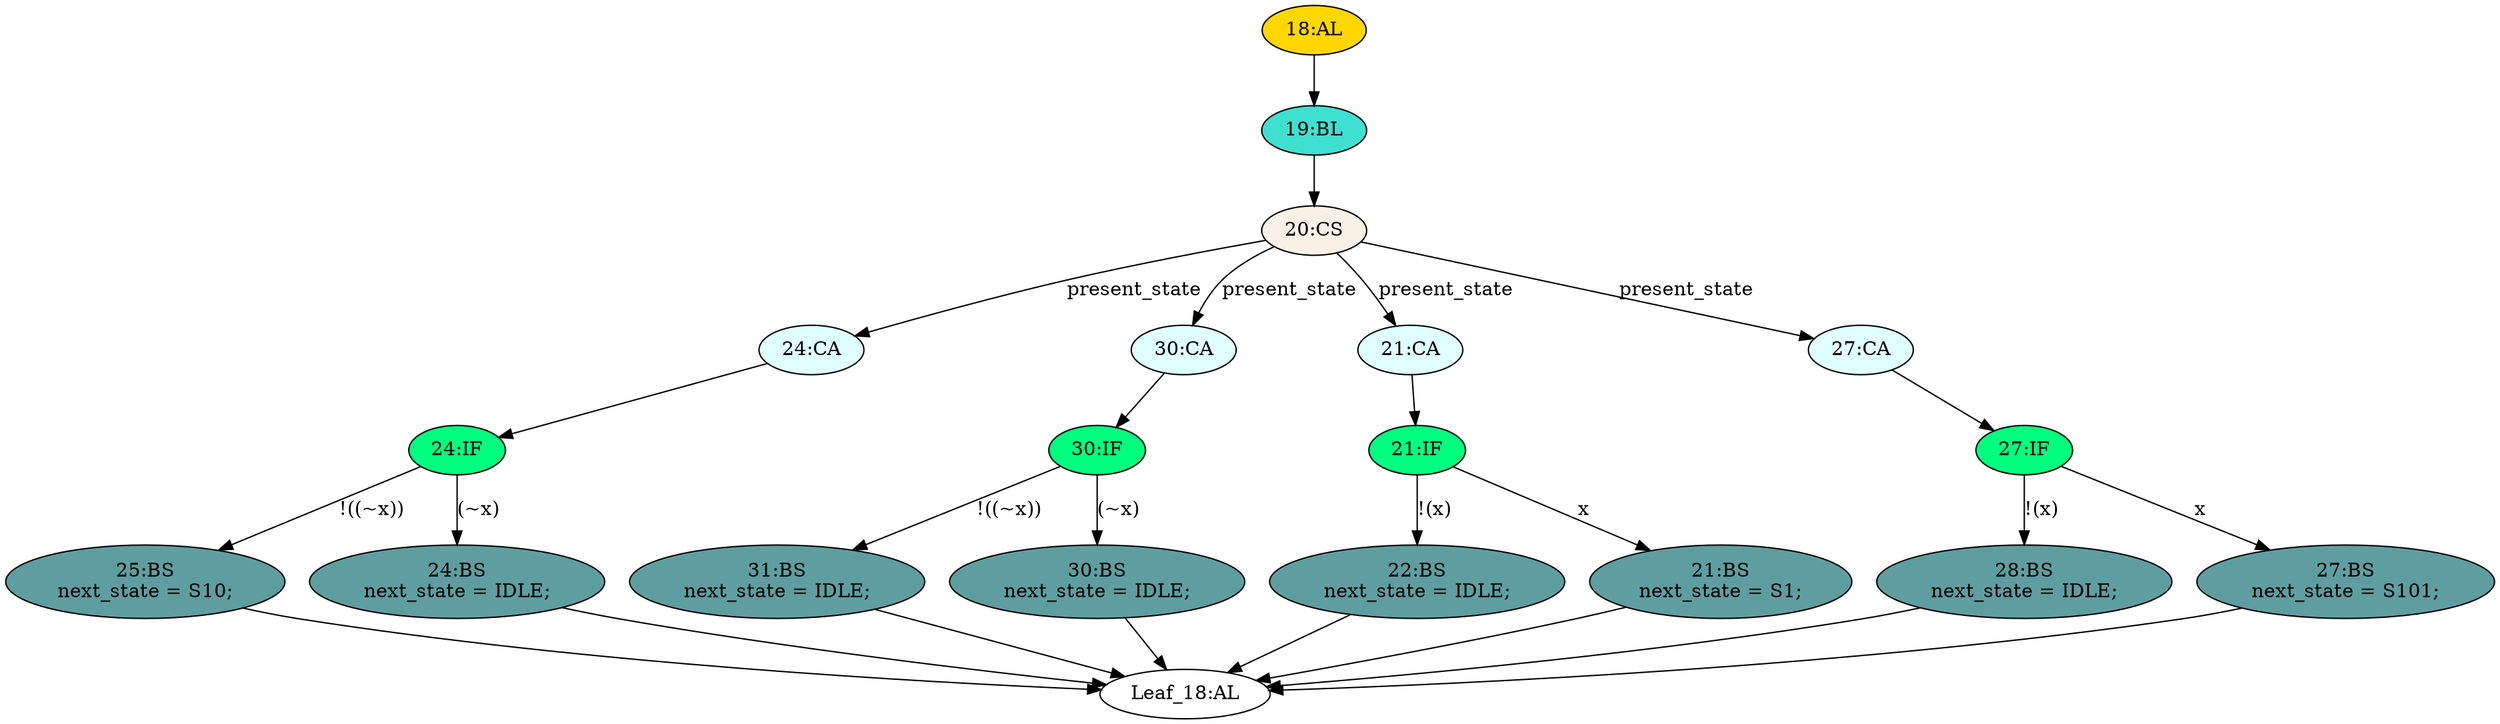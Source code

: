 strict digraph "" {
	node [label="\N"];
	"28:BS"	[ast="<pyverilog.vparser.ast.BlockingSubstitution object at 0x7f60891ec1d0>",
		fillcolor=cadetblue,
		label="28:BS
next_state = IDLE;",
		statements="[<pyverilog.vparser.ast.BlockingSubstitution object at 0x7f60891ec1d0>]",
		style=filled,
		typ=BlockingSubstitution];
	"Leaf_18:AL"	[def_var="['next_state']",
		label="Leaf_18:AL"];
	"28:BS" -> "Leaf_18:AL"	[cond="[]",
		lineno=None];
	"24:CA"	[ast="<pyverilog.vparser.ast.Case object at 0x7f60891ec450>",
		fillcolor=lightcyan,
		label="24:CA",
		statements="[]",
		style=filled,
		typ=Case];
	"24:IF"	[ast="<pyverilog.vparser.ast.IfStatement object at 0x7f60891ec4d0>",
		fillcolor=springgreen,
		label="24:IF",
		statements="[]",
		style=filled,
		typ=IfStatement];
	"24:CA" -> "24:IF"	[cond="[]",
		lineno=None];
	"19:BL"	[ast="<pyverilog.vparser.ast.Block object at 0x7f60891ec890>",
		fillcolor=turquoise,
		label="19:BL",
		statements="[]",
		style=filled,
		typ=Block];
	"20:CS"	[ast="<pyverilog.vparser.ast.CaseStatement object at 0x7f60891ec8d0>",
		fillcolor=linen,
		label="20:CS",
		statements="[]",
		style=filled,
		typ=CaseStatement];
	"19:BL" -> "20:CS"	[cond="[]",
		lineno=None];
	"30:CA"	[ast="<pyverilog.vparser.ast.Case object at 0x7f60891ecfd0>",
		fillcolor=lightcyan,
		label="30:CA",
		statements="[]",
		style=filled,
		typ=Case];
	"30:IF"	[ast="<pyverilog.vparser.ast.IfStatement object at 0x7f6088ce4090>",
		fillcolor=springgreen,
		label="30:IF",
		statements="[]",
		style=filled,
		typ=IfStatement];
	"30:CA" -> "30:IF"	[cond="[]",
		lineno=None];
	"27:IF"	[ast="<pyverilog.vparser.ast.IfStatement object at 0x7f60891ecdd0>",
		fillcolor=springgreen,
		label="27:IF",
		statements="[]",
		style=filled,
		typ=IfStatement];
	"27:IF" -> "28:BS"	[cond="['x']",
		label="!(x)",
		lineno=27];
	"27:BS"	[ast="<pyverilog.vparser.ast.BlockingSubstitution object at 0x7f60891ece10>",
		fillcolor=cadetblue,
		label="27:BS
next_state = S101;",
		statements="[<pyverilog.vparser.ast.BlockingSubstitution object at 0x7f60891ece10>]",
		style=filled,
		typ=BlockingSubstitution];
	"27:IF" -> "27:BS"	[cond="['x']",
		label=x,
		lineno=27];
	"20:CS" -> "24:CA"	[cond="['present_state']",
		label=present_state,
		lineno=20];
	"20:CS" -> "30:CA"	[cond="['present_state']",
		label=present_state,
		lineno=20];
	"21:CA"	[ast="<pyverilog.vparser.ast.Case object at 0x7f60891ec9d0>",
		fillcolor=lightcyan,
		label="21:CA",
		statements="[]",
		style=filled,
		typ=Case];
	"20:CS" -> "21:CA"	[cond="['present_state']",
		label=present_state,
		lineno=20];
	"27:CA"	[ast="<pyverilog.vparser.ast.Case object at 0x7f60891ecd50>",
		fillcolor=lightcyan,
		label="27:CA",
		statements="[]",
		style=filled,
		typ=Case];
	"20:CS" -> "27:CA"	[cond="['present_state']",
		label=present_state,
		lineno=20];
	"27:BS" -> "Leaf_18:AL"	[cond="[]",
		lineno=None];
	"25:BS"	[ast="<pyverilog.vparser.ast.BlockingSubstitution object at 0x7f60891ec550>",
		fillcolor=cadetblue,
		label="25:BS
next_state = S10;",
		statements="[<pyverilog.vparser.ast.BlockingSubstitution object at 0x7f60891ec550>]",
		style=filled,
		typ=BlockingSubstitution];
	"25:BS" -> "Leaf_18:AL"	[cond="[]",
		lineno=None];
	"21:IF"	[ast="<pyverilog.vparser.ast.IfStatement object at 0x7f60891eca50>",
		fillcolor=springgreen,
		label="21:IF",
		statements="[]",
		style=filled,
		typ=IfStatement];
	"22:BS"	[ast="<pyverilog.vparser.ast.BlockingSubstitution object at 0x7f60891eca90>",
		fillcolor=cadetblue,
		label="22:BS
next_state = IDLE;",
		statements="[<pyverilog.vparser.ast.BlockingSubstitution object at 0x7f60891eca90>]",
		style=filled,
		typ=BlockingSubstitution];
	"21:IF" -> "22:BS"	[cond="['x']",
		label="!(x)",
		lineno=21];
	"21:BS"	[ast="<pyverilog.vparser.ast.BlockingSubstitution object at 0x7f60891ecbd0>",
		fillcolor=cadetblue,
		label="21:BS
next_state = S1;",
		statements="[<pyverilog.vparser.ast.BlockingSubstitution object at 0x7f60891ecbd0>]",
		style=filled,
		typ=BlockingSubstitution];
	"21:IF" -> "21:BS"	[cond="['x']",
		label=x,
		lineno=21];
	"24:BS"	[ast="<pyverilog.vparser.ast.BlockingSubstitution object at 0x7f60891ec6d0>",
		fillcolor=cadetblue,
		label="24:BS
next_state = IDLE;",
		statements="[<pyverilog.vparser.ast.BlockingSubstitution object at 0x7f60891ec6d0>]",
		style=filled,
		typ=BlockingSubstitution];
	"24:BS" -> "Leaf_18:AL"	[cond="[]",
		lineno=None];
	"21:CA" -> "21:IF"	[cond="[]",
		lineno=None];
	"22:BS" -> "Leaf_18:AL"	[cond="[]",
		lineno=None];
	"18:AL"	[ast="<pyverilog.vparser.ast.Always object at 0x7f6088ce4490>",
		clk_sens=False,
		fillcolor=gold,
		label="18:AL",
		sens="['present_state', 'x']",
		statements="[]",
		style=filled,
		typ=Always,
		use_var="['x', 'present_state']"];
	"18:AL" -> "19:BL"	[cond="[]",
		lineno=None];
	"24:IF" -> "25:BS"	[cond="['x']",
		label="!((~x))",
		lineno=24];
	"24:IF" -> "24:BS"	[cond="['x']",
		label="(~x)",
		lineno=24];
	"31:BS"	[ast="<pyverilog.vparser.ast.BlockingSubstitution object at 0x7f6088ce40d0>",
		fillcolor=cadetblue,
		label="31:BS
next_state = IDLE;",
		statements="[<pyverilog.vparser.ast.BlockingSubstitution object at 0x7f6088ce40d0>]",
		style=filled,
		typ=BlockingSubstitution];
	"31:BS" -> "Leaf_18:AL"	[cond="[]",
		lineno=None];
	"21:BS" -> "Leaf_18:AL"	[cond="[]",
		lineno=None];
	"27:CA" -> "27:IF"	[cond="[]",
		lineno=None];
	"30:IF" -> "31:BS"	[cond="['x']",
		label="!((~x))",
		lineno=30];
	"30:BS"	[ast="<pyverilog.vparser.ast.BlockingSubstitution object at 0x7f6088ce4250>",
		fillcolor=cadetblue,
		label="30:BS
next_state = IDLE;",
		statements="[<pyverilog.vparser.ast.BlockingSubstitution object at 0x7f6088ce4250>]",
		style=filled,
		typ=BlockingSubstitution];
	"30:IF" -> "30:BS"	[cond="['x']",
		label="(~x)",
		lineno=30];
	"30:BS" -> "Leaf_18:AL"	[cond="[]",
		lineno=None];
}

